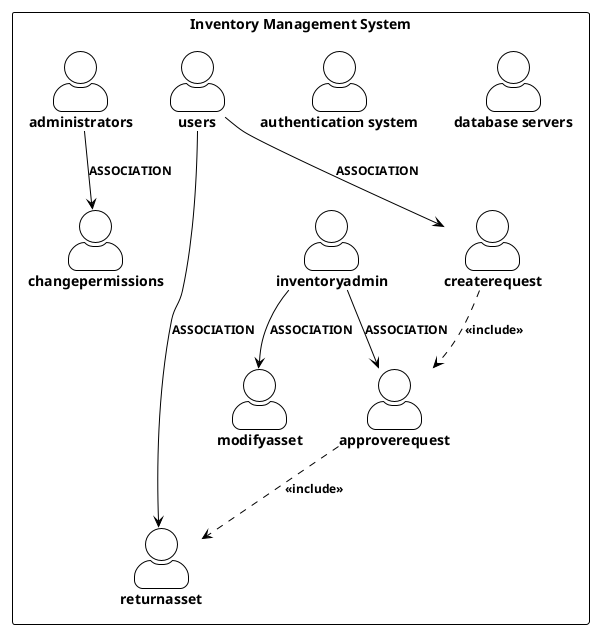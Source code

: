 @startuml
!theme plain
skinparam actorStyle awesome
skinparam actorBorderColor black
skinparam actorBackgroundColor white
skinparam actorFontStyle bold
skinparam actorFontSize 14
skinparam usecase {
    BackgroundColor<< Main >> LightGreen
    BorderColor<< Main >> DarkGreen
    BackgroundColor<< Secondary >> LightBlue
    BorderColor<< Secondary >> DarkBlue
    BackgroundColor<< Include >> LightYellow
    BorderColor<< Include >> DarkYellow
    BackgroundColor<< Extend >> LightPink
    BorderColor<< Extend >> DarkPink
    FontStyle bold
    FontSize 12
}
skinparam arrow {
    Color black
    FontStyle bold
    FontSize 12
}
skinparam rectangle {
    BorderColor black
    BackgroundColor white
    FontStyle bold
    FontSize 14
}
rectangle "Inventory Management System" {
actor "database servers" as databaseservers
actor "authentication system" as authenticationsystem
inventoryadmin --> modifyasset : ASSOCIATION
users --> createrequest : ASSOCIATION
inventoryadmin --> approverequest : ASSOCIATION
users --> returnasset : ASSOCIATION
administrators --> changepermissions : ASSOCIATION
createrequest ..> approverequest : <<include>>
approverequest ..> returnasset : <<include>>
}
@enduml